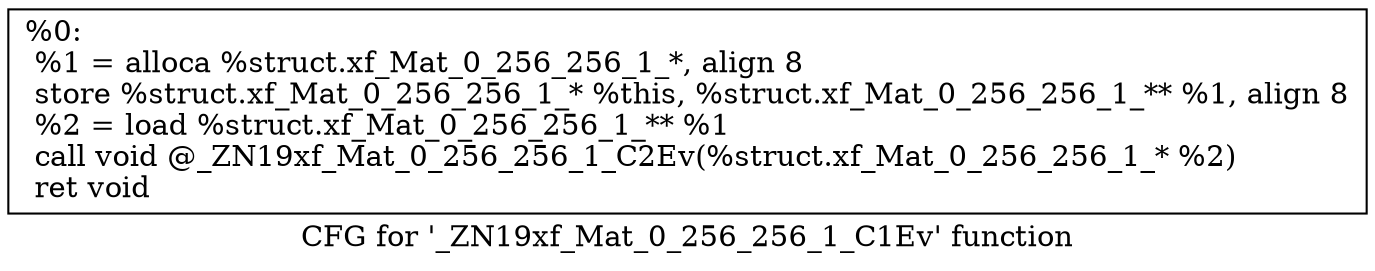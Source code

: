 digraph "CFG for '_ZN19xf_Mat_0_256_256_1_C1Ev' function" {
	label="CFG for '_ZN19xf_Mat_0_256_256_1_C1Ev' function";

	Node0x3337270 [shape=record,label="{%0:\l  %1 = alloca %struct.xf_Mat_0_256_256_1_*, align 8\l  store %struct.xf_Mat_0_256_256_1_* %this, %struct.xf_Mat_0_256_256_1_** %1, align 8\l  %2 = load %struct.xf_Mat_0_256_256_1_** %1\l  call void @_ZN19xf_Mat_0_256_256_1_C2Ev(%struct.xf_Mat_0_256_256_1_* %2)\l  ret void\l}"];
}
